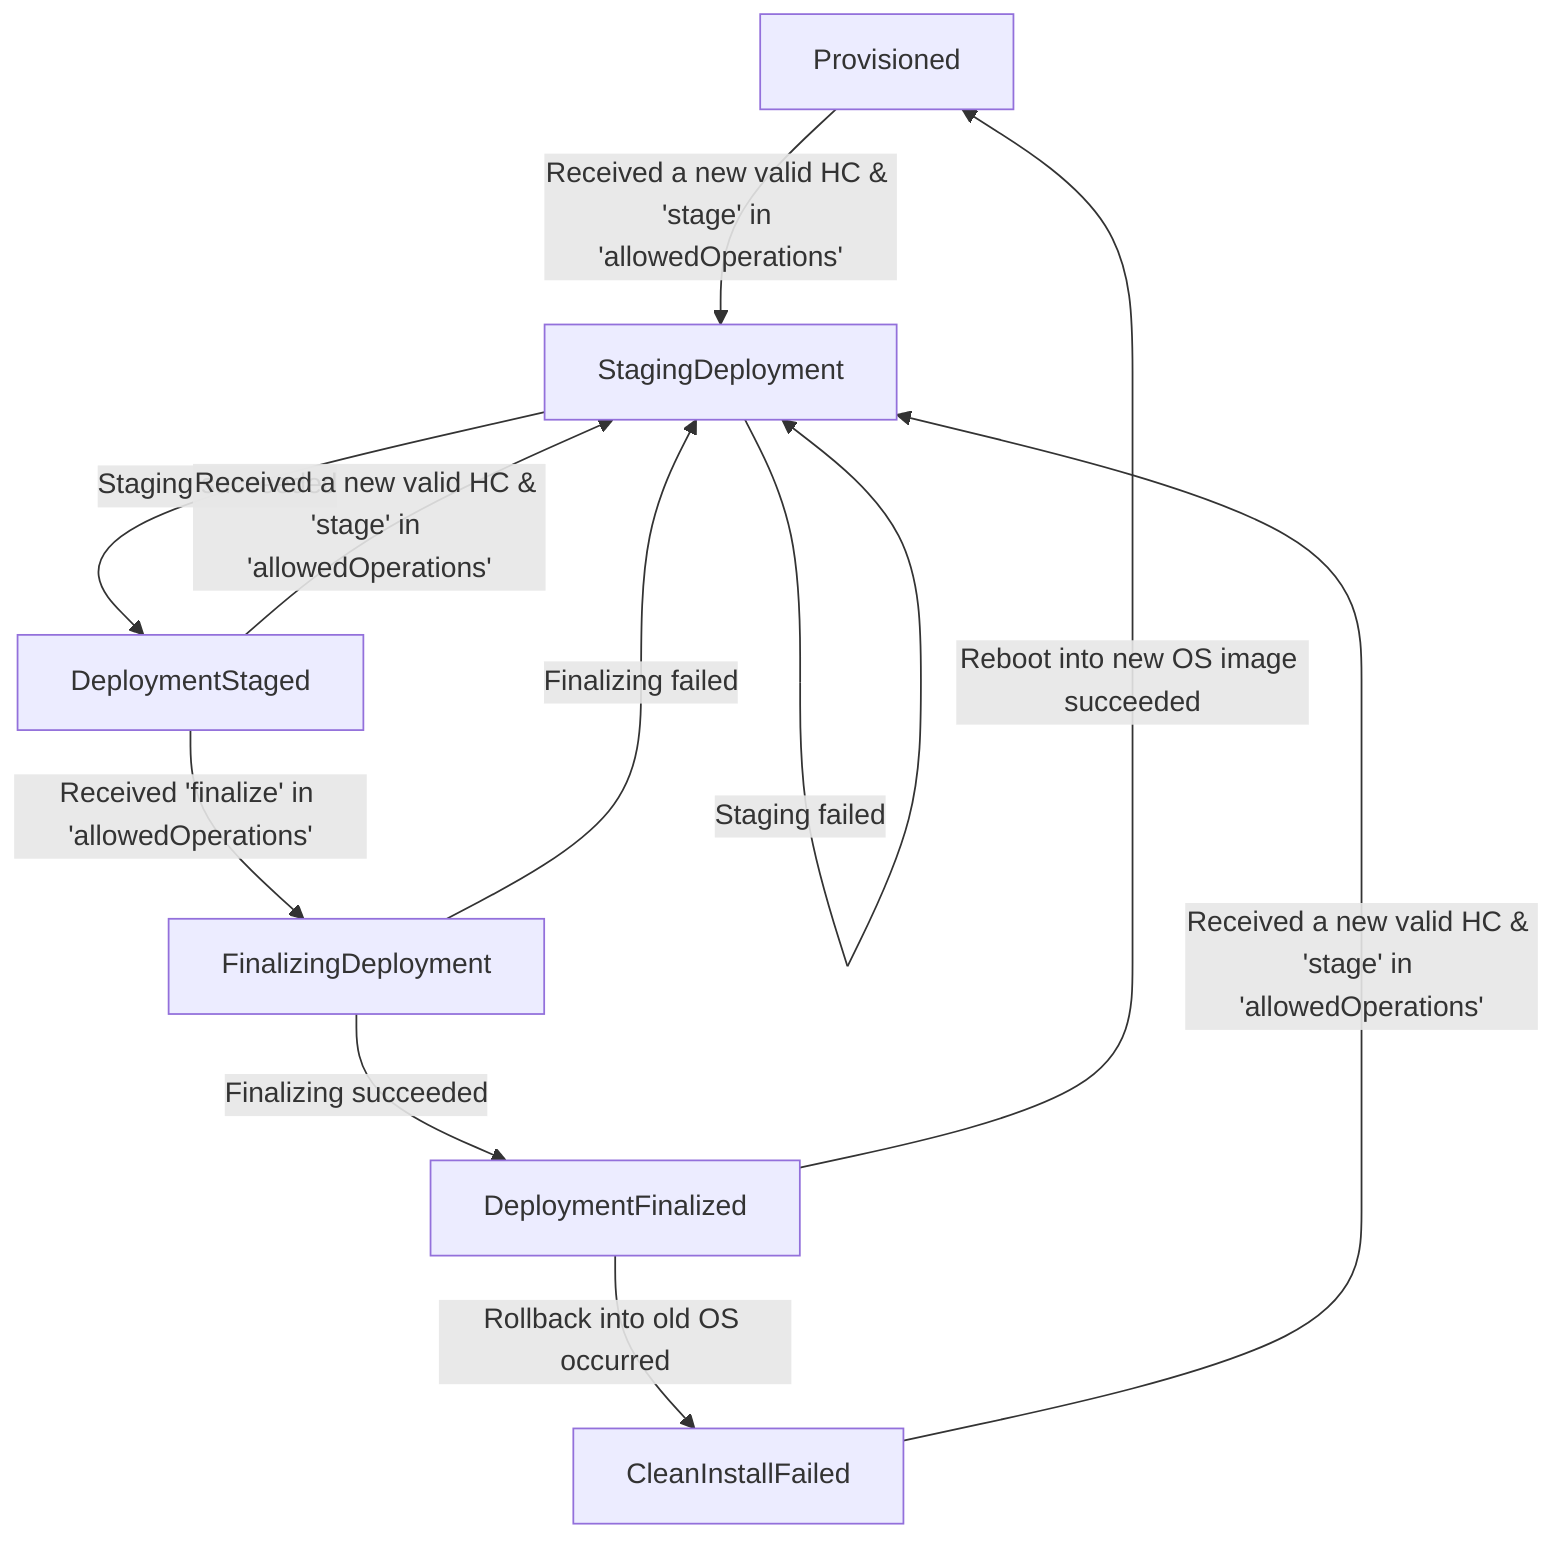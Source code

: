 graph TD
A[Provisioned] --> |Received a new valid HC & 'stage' in 'allowedOperations'|B[StagingDeployment]
B --> |Staging succeeded|C[DeploymentStaged]
B --> |Staging failed|B
C --> |Received 'finalize' in 'allowedOperations'|E[FinalizingDeployment]
C --> |Received a new valid HC & 'stage' in 'allowedOperations'|B
E --> |Finalizing succeeded|F[DeploymentFinalized]
E --> |Finalizing failed|B
F --> |Reboot into new OS image succeeded|A
F --> |Rollback into old OS occurred|D[CleanInstallFailed]
D --> |Received a new valid HC & 'stage' in 'allowedOperations'|B